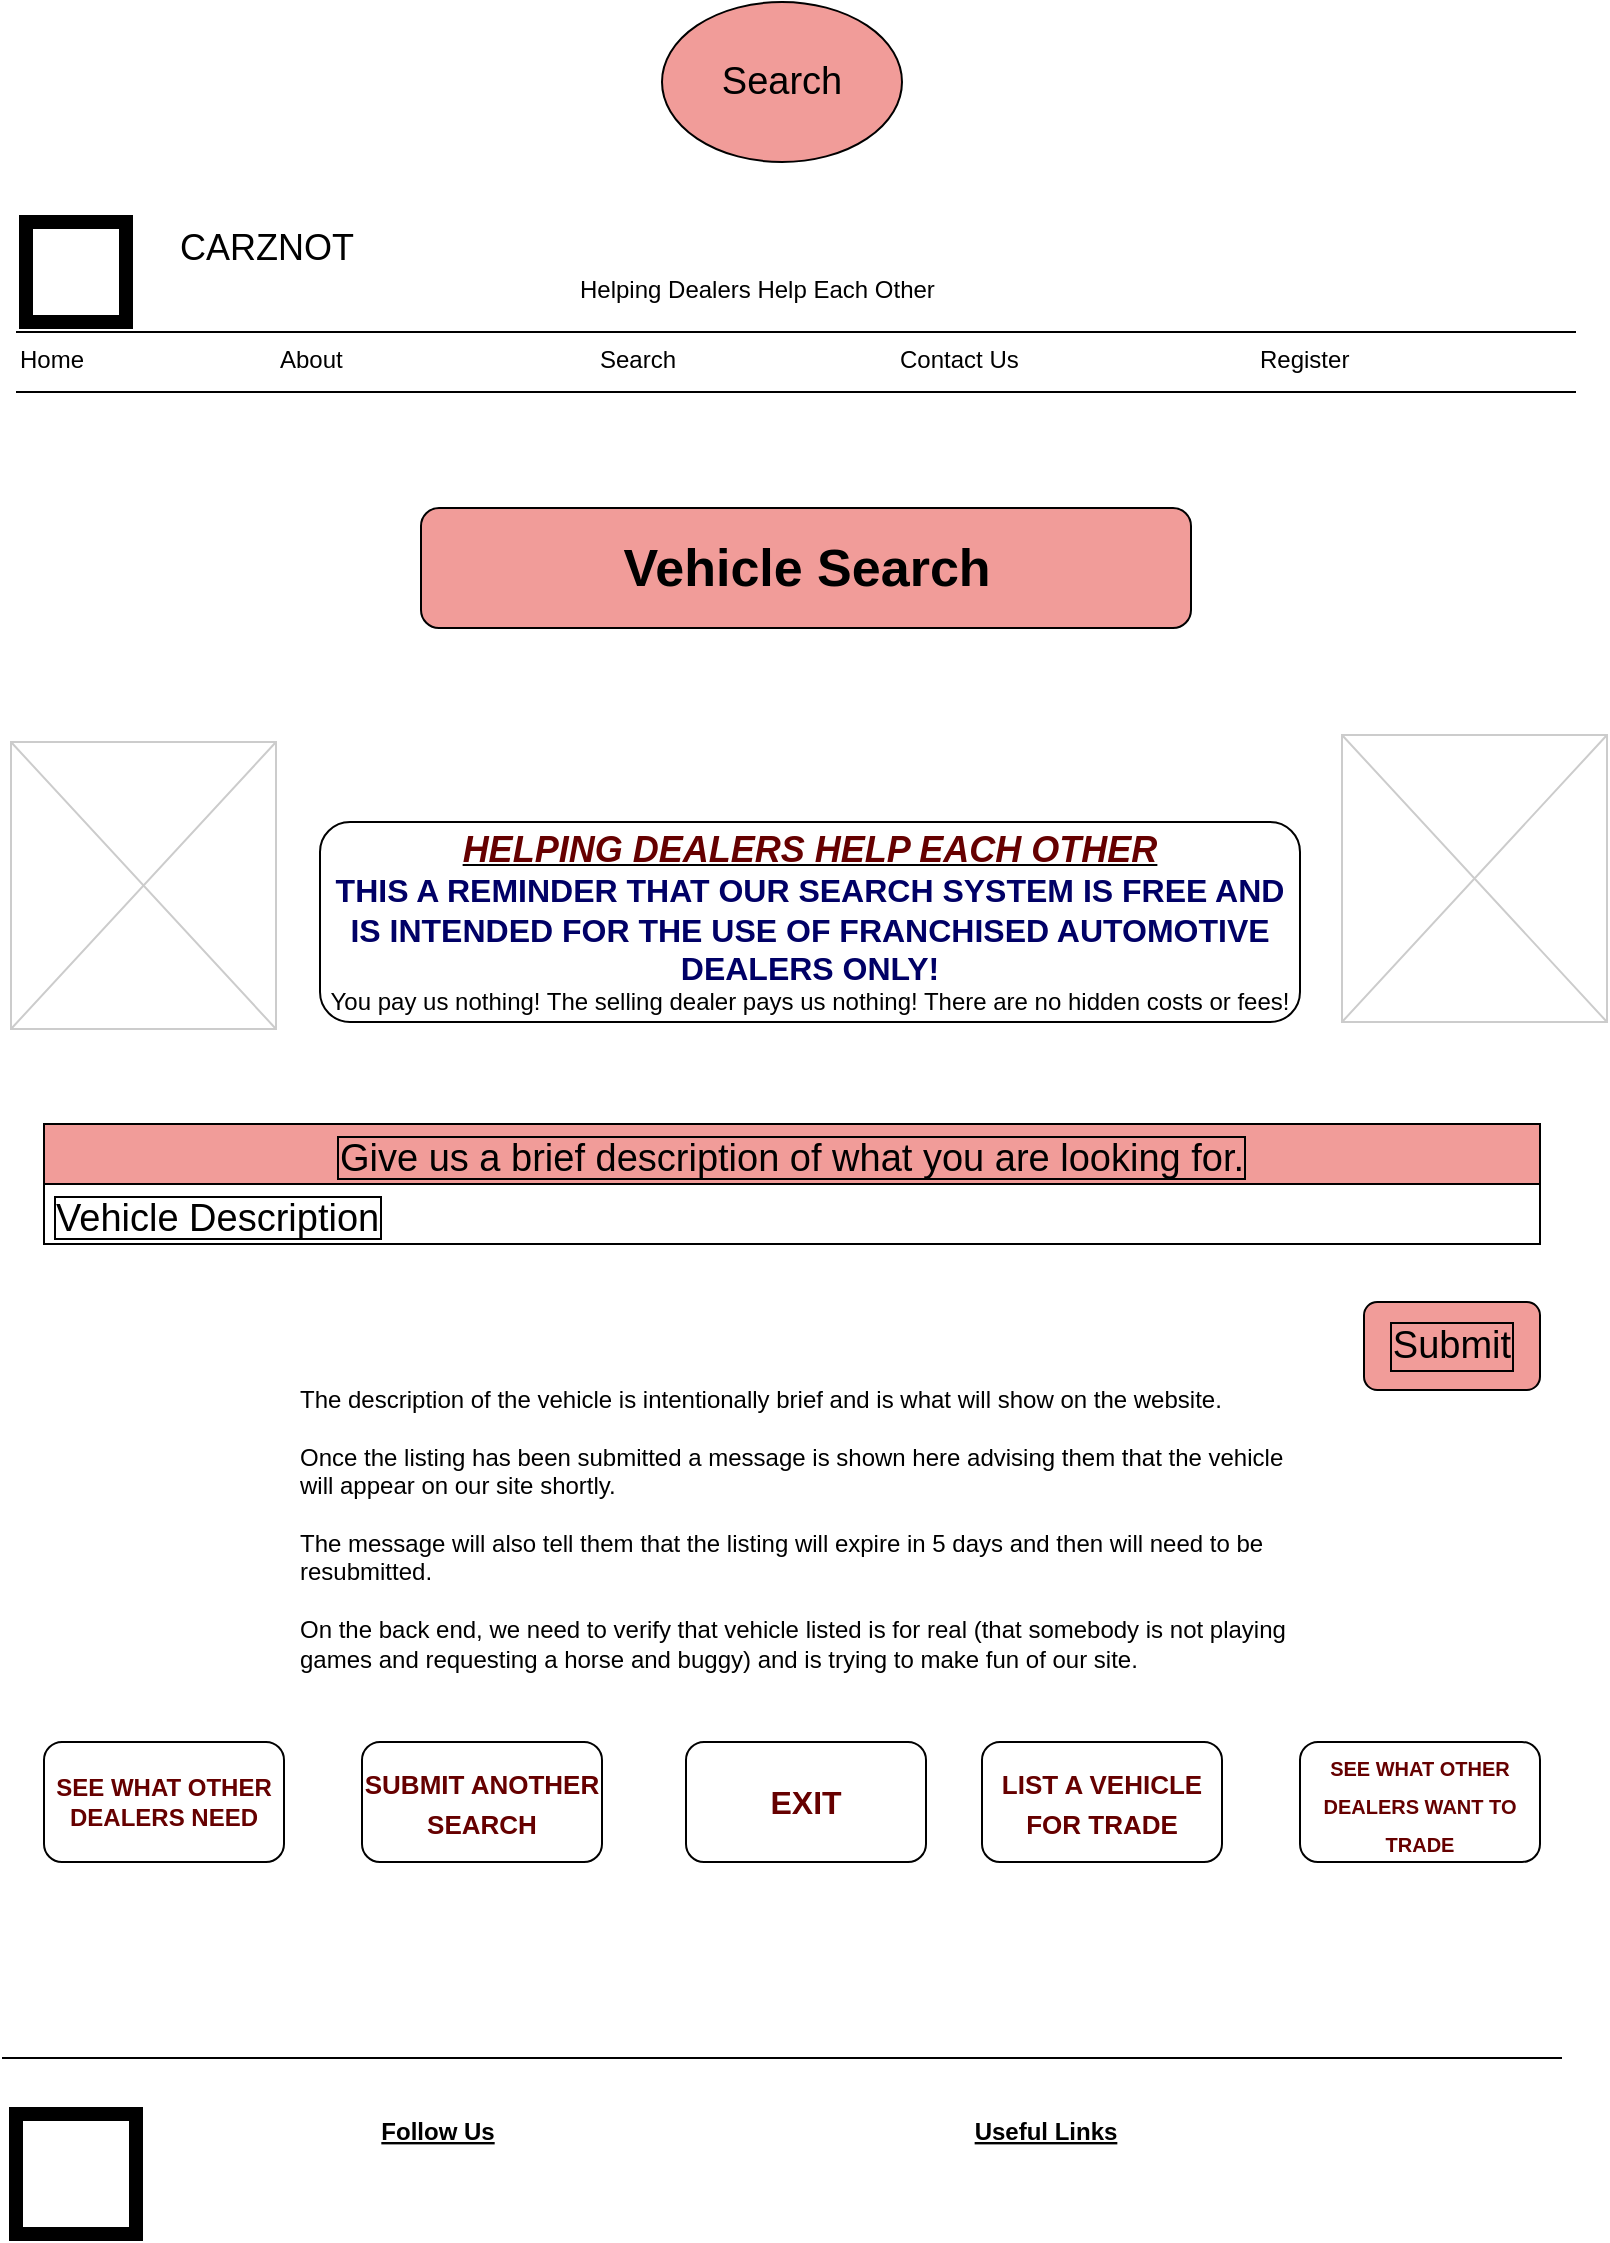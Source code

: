 <mxfile version="20.3.0" type="device"><diagram id="KKP8RIp_vZQeMN0NmYHn" name="Page-1"><mxGraphModel dx="1102" dy="865" grid="1" gridSize="10" guides="1" tooltips="1" connect="1" arrows="1" fold="1" page="1" pageScale="1" pageWidth="850" pageHeight="1100" math="0" shadow="0"><root><mxCell id="0"/><mxCell id="1" parent="0"/><mxCell id="6qIkoUWpGjzLv7KhZxep-1" value="CARZNOT" style="text;spacingTop=-5;fontSize=18;fontStyle=0" parent="1" vertex="1"><mxGeometry x="277" y="210" width="230" height="20" as="geometry"/></mxCell><mxCell id="6qIkoUWpGjzLv7KhZxep-2" value="" style="line;strokeWidth=1" parent="1" vertex="1"><mxGeometry x="197" y="260" width="780" height="10" as="geometry"/></mxCell><mxCell id="6qIkoUWpGjzLv7KhZxep-3" value="" style="line;strokeWidth=1" parent="1" vertex="1"><mxGeometry x="197" y="290" width="780" height="10" as="geometry"/></mxCell><mxCell id="6qIkoUWpGjzLv7KhZxep-4" value="Home" style="text;spacingTop=-5;" parent="1" vertex="1"><mxGeometry x="197" y="270" width="30" height="20" as="geometry"/></mxCell><mxCell id="6qIkoUWpGjzLv7KhZxep-5" value="About" style="text;spacingTop=-5;" parent="1" vertex="1"><mxGeometry x="327.0" y="270.0" width="30" height="20" as="geometry"/></mxCell><mxCell id="6qIkoUWpGjzLv7KhZxep-6" value="Contact Us" style="text;spacingTop=-5;" parent="1" vertex="1"><mxGeometry x="637.0" y="270" width="30" height="20" as="geometry"/></mxCell><mxCell id="6qIkoUWpGjzLv7KhZxep-7" value="Search" style="text;spacingTop=-5;" parent="1" vertex="1"><mxGeometry x="487" y="270.0" width="30" height="20" as="geometry"/></mxCell><mxCell id="6qIkoUWpGjzLv7KhZxep-8" value="" style="verticalLabelPosition=bottom;verticalAlign=top;strokeWidth=1;shape=mxgraph.mockup.graphics.iconGrid;strokeColor=#CCCCCC;gridSize=1,1;" parent="1" vertex="1"><mxGeometry x="194.5" y="470" width="132.5" height="143.5" as="geometry"/></mxCell><mxCell id="6qIkoUWpGjzLv7KhZxep-10" value="Register" style="text;spacingTop=-5;" parent="1" vertex="1"><mxGeometry x="817.0" y="270" width="30" height="20" as="geometry"/></mxCell><mxCell id="6qIkoUWpGjzLv7KhZxep-11" value="Helping Dealers Help Each Other" style="text;spacingTop=-5;" parent="1" vertex="1"><mxGeometry x="477.0" y="235" width="30" height="20" as="geometry"/></mxCell><mxCell id="6qIkoUWpGjzLv7KhZxep-12" value="" style="line;strokeWidth=1" parent="1" vertex="1"><mxGeometry x="190" y="1123" width="780" height="10" as="geometry"/></mxCell><mxCell id="6qIkoUWpGjzLv7KhZxep-13" value="Logo" style="text;spacingTop=-5;align=center" parent="1" vertex="1"><mxGeometry x="207" y="1166" width="40" height="40" as="geometry"/></mxCell><mxCell id="6qIkoUWpGjzLv7KhZxep-14" value="Follow Us" style="text;spacingTop=-5;align=center;fontStyle=5" parent="1" vertex="1"><mxGeometry x="388" y="1156" width="40" height="30" as="geometry"/></mxCell><mxCell id="6qIkoUWpGjzLv7KhZxep-15" value="" style="whiteSpace=wrap;html=1;aspect=fixed;strokeWidth=7;" parent="1" vertex="1"><mxGeometry x="197" y="1156" width="60" height="60" as="geometry"/></mxCell><mxCell id="6qIkoUWpGjzLv7KhZxep-16" value="" style="whiteSpace=wrap;html=1;aspect=fixed;strokeWidth=7;" parent="1" vertex="1"><mxGeometry x="202" y="210" width="50" height="50" as="geometry"/></mxCell><mxCell id="6qIkoUWpGjzLv7KhZxep-17" value="Useful Links" style="text;spacingTop=-5;align=center;fontStyle=5" parent="1" vertex="1"><mxGeometry x="692" y="1156" width="40" height="30" as="geometry"/></mxCell><mxCell id="6qIkoUWpGjzLv7KhZxep-18" value="&lt;span style=&quot;font-size: 19px;&quot;&gt;Search&lt;/span&gt;" style="ellipse;whiteSpace=wrap;html=1;fillColor=#F19C99;" parent="1" vertex="1"><mxGeometry x="520" y="100" width="120" height="80" as="geometry"/></mxCell><mxCell id="6qIkoUWpGjzLv7KhZxep-19" value="Vehicle Search" style="rounded=1;whiteSpace=wrap;html=1;fontSize=26;fillColor=#F19C99;fontStyle=1" parent="1" vertex="1"><mxGeometry x="399.5" y="353" width="385" height="60" as="geometry"/></mxCell><mxCell id="6qIkoUWpGjzLv7KhZxep-21" value="Give us a brief description of what you are looking for." style="swimlane;fontStyle=0;childLayout=stackLayout;horizontal=1;startSize=30;horizontalStack=0;resizeParent=1;resizeParentMax=0;resizeLast=0;collapsible=1;marginBottom=0;labelBorderColor=default;fontSize=19;fillColor=#F19C99;" parent="1" vertex="1"><mxGeometry x="211" y="661" width="748" height="60" as="geometry"/></mxCell><mxCell id="6qIkoUWpGjzLv7KhZxep-22" value="Vehicle Description" style="text;strokeColor=none;fillColor=none;align=left;verticalAlign=middle;spacingLeft=4;spacingRight=4;overflow=hidden;points=[[0,0.5],[1,0.5]];portConstraint=eastwest;rotatable=0;labelBorderColor=default;fontSize=19;" parent="6qIkoUWpGjzLv7KhZxep-21" vertex="1"><mxGeometry y="30" width="748" height="30" as="geometry"/></mxCell><mxCell id="6qIkoUWpGjzLv7KhZxep-25" value="The description of the vehicle is intentionally brief and is what will show on the website.&#10;&#10;Once the listing has been submitted a message is shown here advising them that the vehicle will appear on our site shortly.&#10;&#10;The message will also tell them that the listing will expire in 5 days and then will need to be resubmitted.&#10;&#10;On the back end, we need to verify that vehicle listed is for real (that somebody is not playing games and requesting a horse and buggy) and is trying to make fun of our site.&#10;&#10;&#10;" style="text;spacingTop=-5;whiteSpace=wrap;align=left" parent="1" vertex="1"><mxGeometry x="337" y="790" width="510" height="163" as="geometry"/></mxCell><mxCell id="6qIkoUWpGjzLv7KhZxep-26" value="Submit" style="rounded=1;whiteSpace=wrap;html=1;labelBorderColor=default;fontSize=19;fillColor=#F19C99;" parent="1" vertex="1"><mxGeometry x="871" y="750" width="88" height="44" as="geometry"/></mxCell><mxCell id="6qIkoUWpGjzLv7KhZxep-27" value="&lt;u style=&quot;font-size: 18px;&quot;&gt;&lt;b style=&quot;&quot;&gt;&lt;i style=&quot;&quot;&gt;&lt;font color=&quot;#660000&quot;&gt;HELPING DEALERS HELP EACH OTHER&lt;/font&gt;&lt;/i&gt;&lt;/b&gt;&lt;/u&gt;&lt;br&gt;&lt;b style=&quot;color: rgb(0, 0, 102);&quot;&gt;&lt;font style=&quot;font-size: 16px;&quot;&gt;THIS A REMINDER THAT OUR SEARCH SYSTEM IS FREE AND IS INTENDED FOR THE USE OF FRANCHISED AUTOMOTIVE DEALERS ONLY!&lt;br&gt;&lt;/font&gt;&lt;/b&gt;You pay us nothing! The selling dealer pays us nothing! There are no hidden costs or fees!" style="rounded=1;whiteSpace=wrap;html=1;" parent="1" vertex="1"><mxGeometry x="349" y="510" width="490" height="100" as="geometry"/></mxCell><mxCell id="6qIkoUWpGjzLv7KhZxep-28" value="SEE WHAT OTHER DEALERS NEED" style="rounded=1;whiteSpace=wrap;html=1;fontSize=12;fontColor=#660000;fontStyle=1;labelBackgroundColor=default;" parent="1" vertex="1"><mxGeometry x="211" y="970" width="120" height="60" as="geometry"/></mxCell><mxCell id="6qIkoUWpGjzLv7KhZxep-30" value="&lt;font style=&quot;font-size: 10px;&quot;&gt;&lt;b&gt;SEE WHAT OTHER DEALERS WANT TO TRADE&lt;/b&gt;&lt;/font&gt;" style="rounded=1;whiteSpace=wrap;html=1;fontSize=16;fontColor=#660000;" parent="1" vertex="1"><mxGeometry x="839" y="970" width="120" height="60" as="geometry"/></mxCell><mxCell id="6qIkoUWpGjzLv7KhZxep-31" value="&lt;font style=&quot;font-size: 13px;&quot;&gt;&lt;b&gt;SUBMIT ANOTHER SEARCH&lt;/b&gt;&lt;/font&gt;" style="rounded=1;whiteSpace=wrap;html=1;fontSize=16;fontColor=#660000;" parent="1" vertex="1"><mxGeometry x="370" y="970" width="120" height="60" as="geometry"/></mxCell><mxCell id="6qIkoUWpGjzLv7KhZxep-32" value="&lt;font style=&quot;font-size: 13px;&quot;&gt;&lt;b&gt;LIST A VEHICLE FOR TRADE&lt;/b&gt;&lt;/font&gt;" style="rounded=1;whiteSpace=wrap;html=1;fontSize=16;fontColor=#660000;" parent="1" vertex="1"><mxGeometry x="680" y="970" width="120" height="60" as="geometry"/></mxCell><mxCell id="6qIkoUWpGjzLv7KhZxep-33" value="EXIT" style="rounded=1;whiteSpace=wrap;html=1;fontSize=16;fontColor=#660000;fontStyle=1" parent="1" vertex="1"><mxGeometry x="532" y="970" width="120" height="60" as="geometry"/></mxCell><mxCell id="fhdyWCM1K0w-t22HGsHG-1" value="" style="verticalLabelPosition=bottom;verticalAlign=top;strokeWidth=1;shape=mxgraph.mockup.graphics.iconGrid;strokeColor=#CCCCCC;gridSize=1,1;" vertex="1" parent="1"><mxGeometry x="860" y="466.5" width="132.5" height="143.5" as="geometry"/></mxCell></root></mxGraphModel></diagram></mxfile>